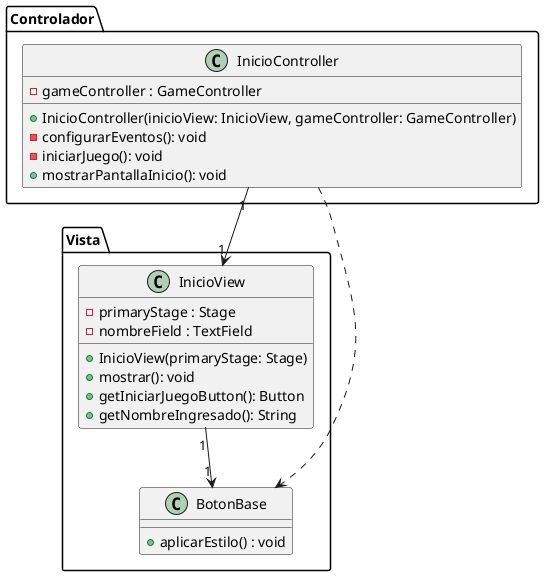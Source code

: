 @startuml

package Vista {

  class InicioView {
      - primaryStage : Stage
      - nombreField : TextField

      + InicioView(primaryStage: Stage)
      + mostrar(): void
      + getIniciarJuegoButton(): Button
      + getNombreIngresado(): String
  }

  class BotonBase {
  + aplicarEstilo() : void
  }

}

package Controlador {

  class InicioController {
    - gameController : GameController

    + InicioController(inicioView: InicioView, gameController: GameController)
    - configurarEventos(): void
    - iniciarJuego(): void
    + mostrarPantallaInicio(): void
  }

}

InicioView "1" --> "1" BotonBase
InicioController "1" --> "1" InicioView
InicioController ..> BotonBase

@enduml